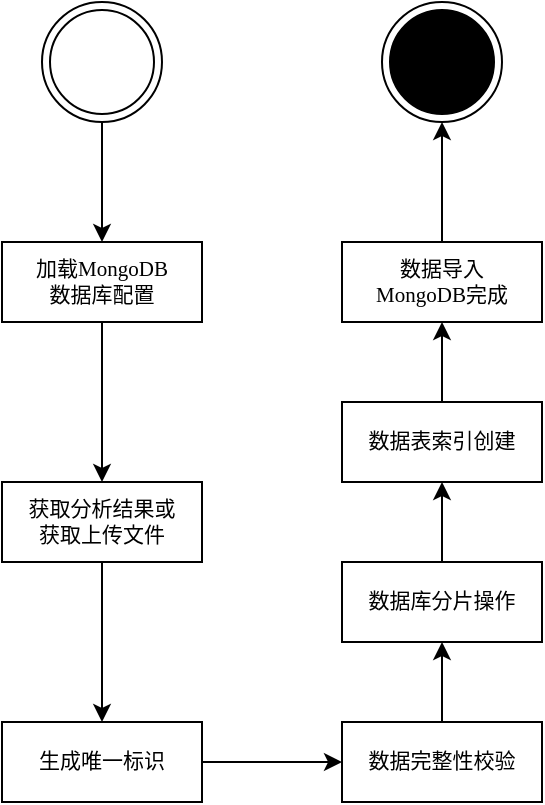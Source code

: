 <mxfile version="15.2.7" type="device"><diagram id="dDPzNShVRNH9cPpfi_1M" name="第 1 页"><mxGraphModel dx="1086" dy="966" grid="1" gridSize="10" guides="1" tooltips="1" connect="1" arrows="1" fold="1" page="1" pageScale="1" pageWidth="827" pageHeight="1169" math="0" shadow="0"><root><mxCell id="0"/><mxCell id="1" parent="0"/><mxCell id="iVKF6QRcsDcTEFVmEp1s-1" style="edgeStyle=orthogonalEdgeStyle;rounded=0;orthogonalLoop=1;jettySize=auto;html=1;exitX=0.5;exitY=1;exitDx=0;exitDy=0;entryX=0.5;entryY=0;entryDx=0;entryDy=0;fontFamily=SimSun;fontSize=10.5;" edge="1" parent="1" source="iVKF6QRcsDcTEFVmEp1s-2" target="iVKF6QRcsDcTEFVmEp1s-4"><mxGeometry relative="1" as="geometry"/></mxCell><mxCell id="iVKF6QRcsDcTEFVmEp1s-2" value="" style="ellipse;shape=doubleEllipse;html=1;dashed=0;whitespace=wrap;aspect=fixed;fontFamily=SimSun;fontSize=10.5;" vertex="1" parent="1"><mxGeometry x="260" y="90" width="60" height="60" as="geometry"/></mxCell><mxCell id="iVKF6QRcsDcTEFVmEp1s-3" style="edgeStyle=orthogonalEdgeStyle;rounded=0;orthogonalLoop=1;jettySize=auto;html=1;exitX=0.5;exitY=1;exitDx=0;exitDy=0;entryX=0.5;entryY=0;entryDx=0;entryDy=0;fontFamily=SimSun;fontSize=10.5;" edge="1" parent="1" source="iVKF6QRcsDcTEFVmEp1s-4" target="iVKF6QRcsDcTEFVmEp1s-26"><mxGeometry relative="1" as="geometry"><mxPoint x="290" y="305" as="targetPoint"/></mxGeometry></mxCell><mxCell id="iVKF6QRcsDcTEFVmEp1s-4" value="加载MongoDB&lt;br style=&quot;font-size: 10.5px&quot;&gt;数据库配置" style="rounded=0;whiteSpace=wrap;html=1;fontFamily=SimSun;fontSize=10.5;" vertex="1" parent="1"><mxGeometry x="240" y="210" width="100" height="40" as="geometry"/></mxCell><mxCell id="iVKF6QRcsDcTEFVmEp1s-21" style="edgeStyle=orthogonalEdgeStyle;rounded=0;orthogonalLoop=1;jettySize=auto;html=1;exitX=0.5;exitY=1;exitDx=0;exitDy=0;fontFamily=SimSun;fontSize=10.5;" edge="1" parent="1" source="iVKF6QRcsDcTEFVmEp1s-26" target="iVKF6QRcsDcTEFVmEp1s-20"><mxGeometry relative="1" as="geometry"><mxPoint x="290" y="395" as="sourcePoint"/></mxGeometry></mxCell><mxCell id="iVKF6QRcsDcTEFVmEp1s-12" style="edgeStyle=orthogonalEdgeStyle;rounded=0;orthogonalLoop=1;jettySize=auto;html=1;exitX=0.5;exitY=0;exitDx=0;exitDy=0;entryX=0.5;entryY=1;entryDx=0;entryDy=0;fontFamily=SimSun;fontSize=10.5;" edge="1" parent="1" source="iVKF6QRcsDcTEFVmEp1s-13" target="iVKF6QRcsDcTEFVmEp1s-15"><mxGeometry relative="1" as="geometry"/></mxCell><mxCell id="iVKF6QRcsDcTEFVmEp1s-13" value="数据完整性校验" style="rounded=0;whiteSpace=wrap;html=1;fontFamily=SimSun;fontSize=10.5;" vertex="1" parent="1"><mxGeometry x="410" y="450" width="100" height="40" as="geometry"/></mxCell><mxCell id="iVKF6QRcsDcTEFVmEp1s-14" style="edgeStyle=orthogonalEdgeStyle;rounded=0;orthogonalLoop=1;jettySize=auto;html=1;exitX=0.5;exitY=0;exitDx=0;exitDy=0;entryX=0.5;entryY=1;entryDx=0;entryDy=0;fontFamily=SimSun;fontSize=10.5;" edge="1" parent="1" source="iVKF6QRcsDcTEFVmEp1s-15" target="iVKF6QRcsDcTEFVmEp1s-17"><mxGeometry relative="1" as="geometry"/></mxCell><mxCell id="iVKF6QRcsDcTEFVmEp1s-15" value="数据库分片操作" style="rounded=0;whiteSpace=wrap;html=1;fontFamily=SimSun;fontSize=10.5;" vertex="1" parent="1"><mxGeometry x="410" y="370" width="100" height="40" as="geometry"/></mxCell><mxCell id="iVKF6QRcsDcTEFVmEp1s-30" style="edgeStyle=orthogonalEdgeStyle;rounded=0;orthogonalLoop=1;jettySize=auto;html=1;exitX=0.5;exitY=0;exitDx=0;exitDy=0;entryX=0.5;entryY=1;entryDx=0;entryDy=0;fontFamily=SimSun;fontSize=10.5;" edge="1" parent="1" source="iVKF6QRcsDcTEFVmEp1s-17" target="iVKF6QRcsDcTEFVmEp1s-28"><mxGeometry relative="1" as="geometry"/></mxCell><mxCell id="iVKF6QRcsDcTEFVmEp1s-17" value="数据表索引创建" style="rounded=0;whiteSpace=wrap;html=1;fontFamily=SimSun;fontSize=10.5;" vertex="1" parent="1"><mxGeometry x="410" y="290" width="100" height="40" as="geometry"/></mxCell><mxCell id="iVKF6QRcsDcTEFVmEp1s-18" value="" style="ellipse;html=1;shape=endState;fillColor=#000000;strokeColor=#000000;fontFamily=SimSun;fontSize=10.5;" vertex="1" parent="1"><mxGeometry x="430" y="90" width="60" height="60" as="geometry"/></mxCell><mxCell id="iVKF6QRcsDcTEFVmEp1s-25" style="edgeStyle=orthogonalEdgeStyle;rounded=0;orthogonalLoop=1;jettySize=auto;html=1;exitX=1;exitY=0.5;exitDx=0;exitDy=0;entryX=0;entryY=0.5;entryDx=0;entryDy=0;fontFamily=SimSun;fontSize=10.5;" edge="1" parent="1" source="iVKF6QRcsDcTEFVmEp1s-20" target="iVKF6QRcsDcTEFVmEp1s-13"><mxGeometry relative="1" as="geometry"/></mxCell><mxCell id="iVKF6QRcsDcTEFVmEp1s-20" value="生成唯一标识" style="rounded=0;whiteSpace=wrap;html=1;fontFamily=SimSun;fontSize=10.5;" vertex="1" parent="1"><mxGeometry x="240" y="450" width="100" height="40" as="geometry"/></mxCell><mxCell id="iVKF6QRcsDcTEFVmEp1s-26" value="获取分析结果或&lt;br&gt;获取上传文件" style="rounded=0;whiteSpace=wrap;html=1;fontFamily=SimSun;fontSize=10.5;" vertex="1" parent="1"><mxGeometry x="240" y="330" width="100" height="40" as="geometry"/></mxCell><mxCell id="iVKF6QRcsDcTEFVmEp1s-31" style="edgeStyle=orthogonalEdgeStyle;rounded=0;orthogonalLoop=1;jettySize=auto;html=1;exitX=0.5;exitY=0;exitDx=0;exitDy=0;entryX=0.5;entryY=1;entryDx=0;entryDy=0;fontFamily=SimSun;fontSize=10.5;" edge="1" parent="1" source="iVKF6QRcsDcTEFVmEp1s-28" target="iVKF6QRcsDcTEFVmEp1s-18"><mxGeometry relative="1" as="geometry"/></mxCell><mxCell id="iVKF6QRcsDcTEFVmEp1s-28" value="数据导入&lt;br&gt;MongoDB完成" style="rounded=0;whiteSpace=wrap;html=1;fontFamily=SimSun;fontSize=10.5;" vertex="1" parent="1"><mxGeometry x="410" y="210" width="100" height="40" as="geometry"/></mxCell></root></mxGraphModel></diagram></mxfile>